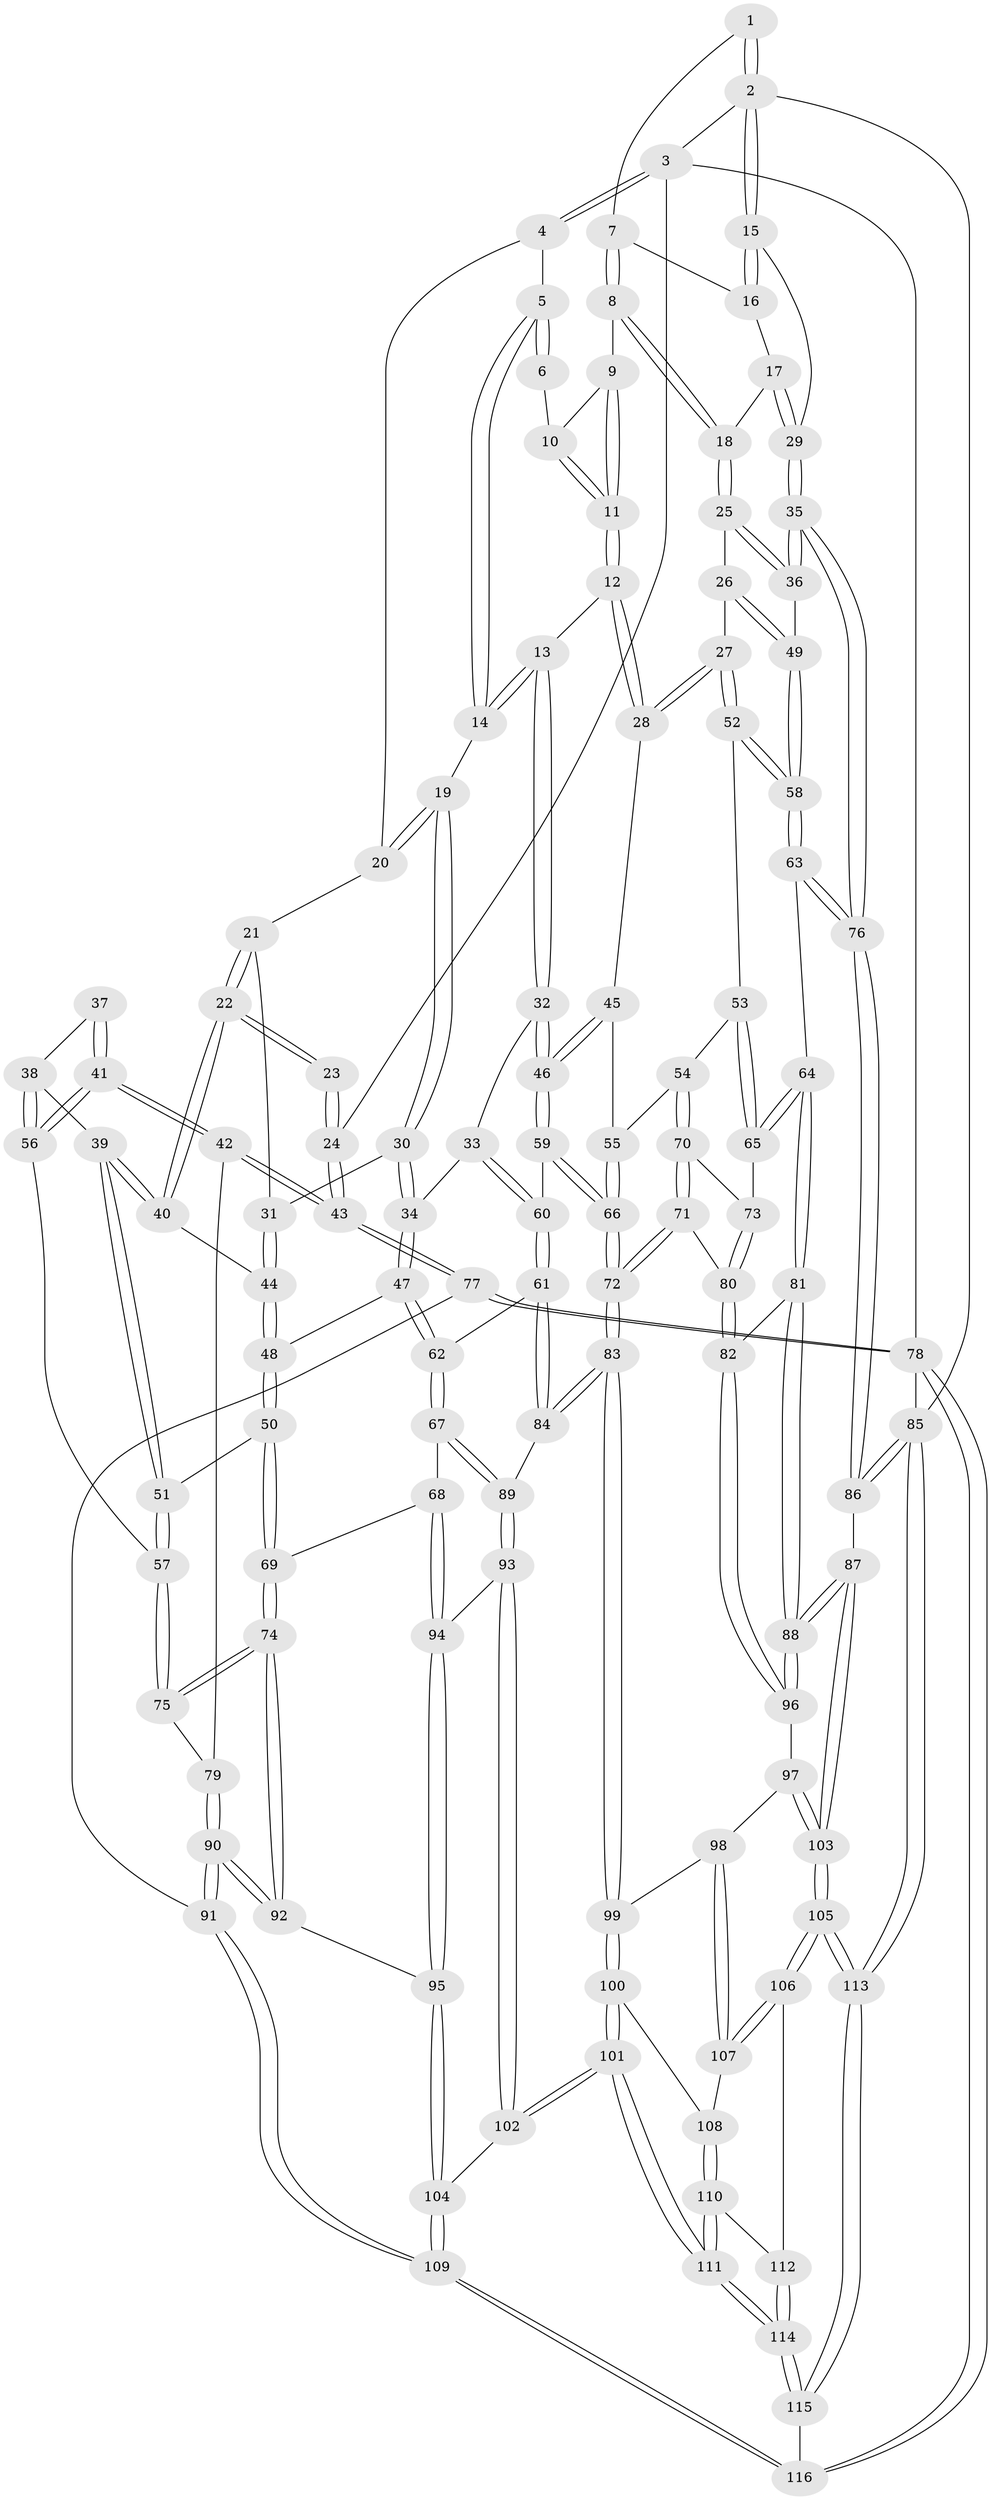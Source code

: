 // coarse degree distribution, {4: 0.23529411764705882, 3: 0.29411764705882354, 5: 0.11764705882352941, 2: 0.08823529411764706, 1: 0.029411764705882353, 6: 0.11764705882352941, 7: 0.08823529411764706, 8: 0.029411764705882353}
// Generated by graph-tools (version 1.1) at 2025/06/03/04/25 22:06:21]
// undirected, 116 vertices, 287 edges
graph export_dot {
graph [start="1"]
  node [color=gray90,style=filled];
  1 [pos="+0.8520971007275991+0"];
  2 [pos="+1+0"];
  3 [pos="+0+0"];
  4 [pos="+0.00023534915936388273+0"];
  5 [pos="+0.48324546429290177+0"];
  6 [pos="+0.5633601818547583+0"];
  7 [pos="+0.8390843234377985+0"];
  8 [pos="+0.7781318623991114+0.12001528148042094"];
  9 [pos="+0.7725040137265013+0.12025188127305746"];
  10 [pos="+0.6385423292196128+0"];
  11 [pos="+0.6087058767584053+0.17604650202564048"];
  12 [pos="+0.5870408845238189+0.191531036030527"];
  13 [pos="+0.49368362572651164+0.17421842055630615"];
  14 [pos="+0.45945149642160055+0.14634491775804617"];
  15 [pos="+1+0.10775398041662639"];
  16 [pos="+0.9377891975846091+0.07044266290861967"];
  17 [pos="+0.9195382850928829+0.18362745925945856"];
  18 [pos="+0.828030999073851+0.1973362949247741"];
  19 [pos="+0.42344049676708934+0.1543778966284476"];
  20 [pos="+0.26485259865524763+0.1076911241720147"];
  21 [pos="+0.20929233535625302+0.20111965405489982"];
  22 [pos="+0.16613675175131157+0.22941779344585272"];
  23 [pos="+0.05488830601482255+0.1828226094110016"];
  24 [pos="+0+0"];
  25 [pos="+0.8268173793306584+0.2064254729673738"];
  26 [pos="+0.8008472982458732+0.27704015216750877"];
  27 [pos="+0.7554727115565799+0.3222162712047438"];
  28 [pos="+0.6223399475906858+0.2590814663992728"];
  29 [pos="+1+0.2608746611814033"];
  30 [pos="+0.3332248663563528+0.26289353506907764"];
  31 [pos="+0.31220349761337507+0.2604522944336765"];
  32 [pos="+0.4726304139850874+0.29413688464702936"];
  33 [pos="+0.34537970539691654+0.36467817910665234"];
  34 [pos="+0.3431968189114324+0.3644074231718302"];
  35 [pos="+1+0.347753949100298"];
  36 [pos="+1+0.3615976421529633"];
  37 [pos="+0.05579252484970266+0.2626503400679694"];
  38 [pos="+0.1039895357157396+0.3578764251742651"];
  39 [pos="+0.14072883981784223+0.3476980142392265"];
  40 [pos="+0.1801029196147477+0.30404845400504676"];
  41 [pos="+0+0.4173717818537778"];
  42 [pos="+0+0.4432005580664183"];
  43 [pos="+0+0.4462905383834681"];
  44 [pos="+0.21118455629398777+0.3194783064315965"];
  45 [pos="+0.6004582739607556+0.3437604438867818"];
  46 [pos="+0.5105100937898543+0.4125295537399212"];
  47 [pos="+0.30171415844459537+0.3950345167754607"];
  48 [pos="+0.28460889615257295+0.3968870212150277"];
  49 [pos="+0.9430788721874823+0.3788749103992916"];
  50 [pos="+0.2743064942448793+0.40723721233958987"];
  51 [pos="+0.18033799793157287+0.43945821665824"];
  52 [pos="+0.7547054827366368+0.34158862341856827"];
  53 [pos="+0.723876820203607+0.3970032266958784"];
  54 [pos="+0.7033040340838668+0.41398601730966017"];
  55 [pos="+0.6695115805421268+0.41495242334819143"];
  56 [pos="+0.07384899560869257+0.3802730426532819"];
  57 [pos="+0.16390719121687014+0.46588730510528026"];
  58 [pos="+0.8739731766606312+0.4337444936412608"];
  59 [pos="+0.500882756526066+0.44880510005256447"];
  60 [pos="+0.4837684408086921+0.4492564833383276"];
  61 [pos="+0.3713738326244522+0.5142576984589834"];
  62 [pos="+0.36348880849902565+0.5154344088392181"];
  63 [pos="+0.8548792461585674+0.48942051959139654"];
  64 [pos="+0.8486473791074709+0.4952991225453756"];
  65 [pos="+0.8197162402452848+0.4895221587701738"];
  66 [pos="+0.5495232714553561+0.5086854856211541"];
  67 [pos="+0.33169664780517777+0.5498440656960726"];
  68 [pos="+0.2876724624235174+0.5670341782213099"];
  69 [pos="+0.24660683194929006+0.5612731297212941"];
  70 [pos="+0.7121849288454779+0.4882825833304816"];
  71 [pos="+0.6783442990352456+0.5742773543681807"];
  72 [pos="+0.5727871789737428+0.5903879133576265"];
  73 [pos="+0.8056580055931613+0.492888311857141"];
  74 [pos="+0.1920991550158422+0.576290326799052"];
  75 [pos="+0.14359708280118724+0.5278660434522776"];
  76 [pos="+1+0.6122665054575394"];
  77 [pos="+0+0.7654701133322829"];
  78 [pos="+0+1"];
  79 [pos="+0.08237173037783757+0.5205278948512918"];
  80 [pos="+0.6936827706985601+0.5801619019961939"];
  81 [pos="+0.8409454059293826+0.5703969122040281"];
  82 [pos="+0.7356586511559093+0.6053884627111775"];
  83 [pos="+0.5624218145476226+0.6115190887300362"];
  84 [pos="+0.4703928156236847+0.6165640330911863"];
  85 [pos="+1+1"];
  86 [pos="+1+0.6214430004349212"];
  87 [pos="+0.9345233314761145+0.6871998470491936"];
  88 [pos="+0.9293992048357199+0.683689364340678"];
  89 [pos="+0.4086474250911483+0.6413288988979235"];
  90 [pos="+0.005244600716275667+0.7364425808972738"];
  91 [pos="+0+0.7505094039804449"];
  92 [pos="+0.16530428942707612+0.7085695154607285"];
  93 [pos="+0.36313062679615327+0.7007223229770811"];
  94 [pos="+0.33170477505554624+0.6896641395626523"];
  95 [pos="+0.1884854902476542+0.7276578307706313"];
  96 [pos="+0.7559679413287242+0.6741482121255788"];
  97 [pos="+0.7382716007687341+0.7150234870794849"];
  98 [pos="+0.6270818378765278+0.7313757262497372"];
  99 [pos="+0.5707945977103676+0.7023581243620051"];
  100 [pos="+0.5383259970066888+0.7458559490088277"];
  101 [pos="+0.44304048592901124+0.8474392823024363"];
  102 [pos="+0.4230222805290103+0.8384132927368673"];
  103 [pos="+0.829624734647964+0.8713551921624296"];
  104 [pos="+0.24367484913262166+0.8618029798609467"];
  105 [pos="+0.826778052273729+0.8880778685304752"];
  106 [pos="+0.7585239982695989+0.8847030877900991"];
  107 [pos="+0.6714869590685835+0.8132033630479754"];
  108 [pos="+0.6188134330729831+0.8441030425057511"];
  109 [pos="+0.17834598486495973+0.9684617151793165"];
  110 [pos="+0.6125253254160052+0.856021069994192"];
  111 [pos="+0.46047332962176746+0.8887078695896092"];
  112 [pos="+0.6636304142668589+0.9271327366883281"];
  113 [pos="+1+1"];
  114 [pos="+0.5029611804115438+1"];
  115 [pos="+0.48936235886115065+1"];
  116 [pos="+0.12856260797976748+1"];
  1 -- 2;
  1 -- 2;
  1 -- 7;
  2 -- 3;
  2 -- 15;
  2 -- 15;
  2 -- 85;
  3 -- 4;
  3 -- 4;
  3 -- 24;
  3 -- 78;
  4 -- 5;
  4 -- 20;
  5 -- 6;
  5 -- 6;
  5 -- 14;
  5 -- 14;
  6 -- 10;
  7 -- 8;
  7 -- 8;
  7 -- 16;
  8 -- 9;
  8 -- 18;
  8 -- 18;
  9 -- 10;
  9 -- 11;
  9 -- 11;
  10 -- 11;
  10 -- 11;
  11 -- 12;
  11 -- 12;
  12 -- 13;
  12 -- 28;
  12 -- 28;
  13 -- 14;
  13 -- 14;
  13 -- 32;
  13 -- 32;
  14 -- 19;
  15 -- 16;
  15 -- 16;
  15 -- 29;
  16 -- 17;
  17 -- 18;
  17 -- 29;
  17 -- 29;
  18 -- 25;
  18 -- 25;
  19 -- 20;
  19 -- 20;
  19 -- 30;
  19 -- 30;
  20 -- 21;
  21 -- 22;
  21 -- 22;
  21 -- 31;
  22 -- 23;
  22 -- 23;
  22 -- 40;
  22 -- 40;
  23 -- 24;
  23 -- 24;
  24 -- 43;
  24 -- 43;
  25 -- 26;
  25 -- 36;
  25 -- 36;
  26 -- 27;
  26 -- 49;
  26 -- 49;
  27 -- 28;
  27 -- 28;
  27 -- 52;
  27 -- 52;
  28 -- 45;
  29 -- 35;
  29 -- 35;
  30 -- 31;
  30 -- 34;
  30 -- 34;
  31 -- 44;
  31 -- 44;
  32 -- 33;
  32 -- 46;
  32 -- 46;
  33 -- 34;
  33 -- 60;
  33 -- 60;
  34 -- 47;
  34 -- 47;
  35 -- 36;
  35 -- 36;
  35 -- 76;
  35 -- 76;
  36 -- 49;
  37 -- 38;
  37 -- 41;
  37 -- 41;
  38 -- 39;
  38 -- 56;
  38 -- 56;
  39 -- 40;
  39 -- 40;
  39 -- 51;
  39 -- 51;
  40 -- 44;
  41 -- 42;
  41 -- 42;
  41 -- 56;
  41 -- 56;
  42 -- 43;
  42 -- 43;
  42 -- 79;
  43 -- 77;
  43 -- 77;
  44 -- 48;
  44 -- 48;
  45 -- 46;
  45 -- 46;
  45 -- 55;
  46 -- 59;
  46 -- 59;
  47 -- 48;
  47 -- 62;
  47 -- 62;
  48 -- 50;
  48 -- 50;
  49 -- 58;
  49 -- 58;
  50 -- 51;
  50 -- 69;
  50 -- 69;
  51 -- 57;
  51 -- 57;
  52 -- 53;
  52 -- 58;
  52 -- 58;
  53 -- 54;
  53 -- 65;
  53 -- 65;
  54 -- 55;
  54 -- 70;
  54 -- 70;
  55 -- 66;
  55 -- 66;
  56 -- 57;
  57 -- 75;
  57 -- 75;
  58 -- 63;
  58 -- 63;
  59 -- 60;
  59 -- 66;
  59 -- 66;
  60 -- 61;
  60 -- 61;
  61 -- 62;
  61 -- 84;
  61 -- 84;
  62 -- 67;
  62 -- 67;
  63 -- 64;
  63 -- 76;
  63 -- 76;
  64 -- 65;
  64 -- 65;
  64 -- 81;
  64 -- 81;
  65 -- 73;
  66 -- 72;
  66 -- 72;
  67 -- 68;
  67 -- 89;
  67 -- 89;
  68 -- 69;
  68 -- 94;
  68 -- 94;
  69 -- 74;
  69 -- 74;
  70 -- 71;
  70 -- 71;
  70 -- 73;
  71 -- 72;
  71 -- 72;
  71 -- 80;
  72 -- 83;
  72 -- 83;
  73 -- 80;
  73 -- 80;
  74 -- 75;
  74 -- 75;
  74 -- 92;
  74 -- 92;
  75 -- 79;
  76 -- 86;
  76 -- 86;
  77 -- 78;
  77 -- 78;
  77 -- 91;
  78 -- 116;
  78 -- 116;
  78 -- 85;
  79 -- 90;
  79 -- 90;
  80 -- 82;
  80 -- 82;
  81 -- 82;
  81 -- 88;
  81 -- 88;
  82 -- 96;
  82 -- 96;
  83 -- 84;
  83 -- 84;
  83 -- 99;
  83 -- 99;
  84 -- 89;
  85 -- 86;
  85 -- 86;
  85 -- 113;
  85 -- 113;
  86 -- 87;
  87 -- 88;
  87 -- 88;
  87 -- 103;
  87 -- 103;
  88 -- 96;
  88 -- 96;
  89 -- 93;
  89 -- 93;
  90 -- 91;
  90 -- 91;
  90 -- 92;
  90 -- 92;
  91 -- 109;
  91 -- 109;
  92 -- 95;
  93 -- 94;
  93 -- 102;
  93 -- 102;
  94 -- 95;
  94 -- 95;
  95 -- 104;
  95 -- 104;
  96 -- 97;
  97 -- 98;
  97 -- 103;
  97 -- 103;
  98 -- 99;
  98 -- 107;
  98 -- 107;
  99 -- 100;
  99 -- 100;
  100 -- 101;
  100 -- 101;
  100 -- 108;
  101 -- 102;
  101 -- 102;
  101 -- 111;
  101 -- 111;
  102 -- 104;
  103 -- 105;
  103 -- 105;
  104 -- 109;
  104 -- 109;
  105 -- 106;
  105 -- 106;
  105 -- 113;
  105 -- 113;
  106 -- 107;
  106 -- 107;
  106 -- 112;
  107 -- 108;
  108 -- 110;
  108 -- 110;
  109 -- 116;
  109 -- 116;
  110 -- 111;
  110 -- 111;
  110 -- 112;
  111 -- 114;
  111 -- 114;
  112 -- 114;
  112 -- 114;
  113 -- 115;
  113 -- 115;
  114 -- 115;
  114 -- 115;
  115 -- 116;
}
